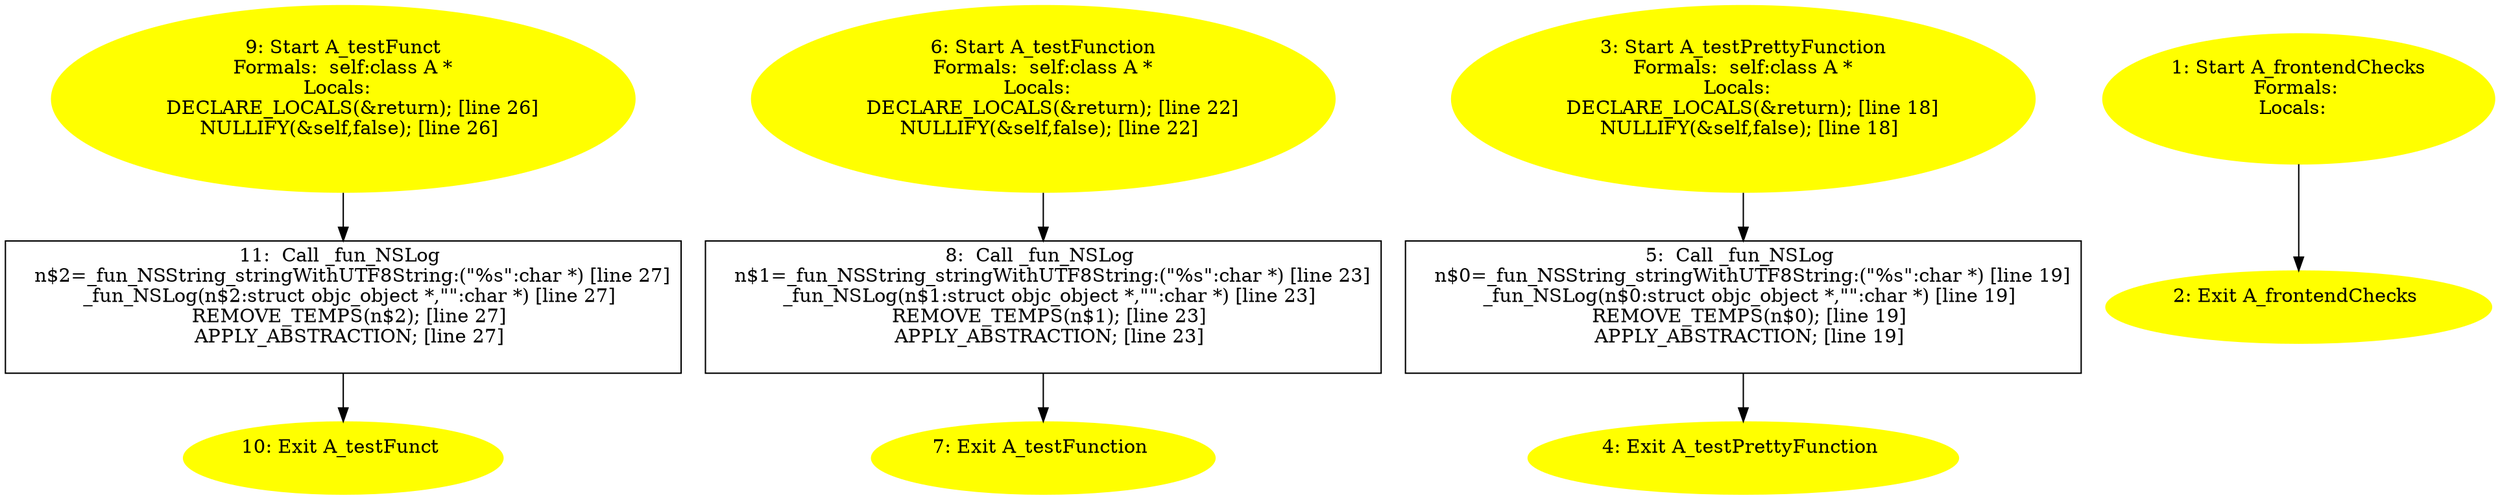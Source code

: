 digraph iCFG {
11 [label="11:  Call _fun_NSLog \n   n$2=_fun_NSString_stringWithUTF8String:(\"%s\":char *) [line 27]\n  _fun_NSLog(n$2:struct objc_object *,\"\":char *) [line 27]\n  REMOVE_TEMPS(n$2); [line 27]\n  APPLY_ABSTRACTION; [line 27]\n " shape="box"]
	

	 11 -> 10 ;
10 [label="10: Exit A_testFunct \n  " color=yellow style=filled]
	

9 [label="9: Start A_testFunct\nFormals:  self:class A *\nLocals:  \n   DECLARE_LOCALS(&return); [line 26]\n  NULLIFY(&self,false); [line 26]\n " color=yellow style=filled]
	

	 9 -> 11 ;
8 [label="8:  Call _fun_NSLog \n   n$1=_fun_NSString_stringWithUTF8String:(\"%s\":char *) [line 23]\n  _fun_NSLog(n$1:struct objc_object *,\"\":char *) [line 23]\n  REMOVE_TEMPS(n$1); [line 23]\n  APPLY_ABSTRACTION; [line 23]\n " shape="box"]
	

	 8 -> 7 ;
7 [label="7: Exit A_testFunction \n  " color=yellow style=filled]
	

6 [label="6: Start A_testFunction\nFormals:  self:class A *\nLocals:  \n   DECLARE_LOCALS(&return); [line 22]\n  NULLIFY(&self,false); [line 22]\n " color=yellow style=filled]
	

	 6 -> 8 ;
5 [label="5:  Call _fun_NSLog \n   n$0=_fun_NSString_stringWithUTF8String:(\"%s\":char *) [line 19]\n  _fun_NSLog(n$0:struct objc_object *,\"\":char *) [line 19]\n  REMOVE_TEMPS(n$0); [line 19]\n  APPLY_ABSTRACTION; [line 19]\n " shape="box"]
	

	 5 -> 4 ;
4 [label="4: Exit A_testPrettyFunction \n  " color=yellow style=filled]
	

3 [label="3: Start A_testPrettyFunction\nFormals:  self:class A *\nLocals:  \n   DECLARE_LOCALS(&return); [line 18]\n  NULLIFY(&self,false); [line 18]\n " color=yellow style=filled]
	

	 3 -> 5 ;
2 [label="2: Exit A_frontendChecks \n  " color=yellow style=filled]
	

1 [label="1: Start A_frontendChecks\nFormals: \nLocals:  \n  " color=yellow style=filled]
	

	 1 -> 2 ;
}
